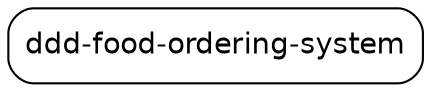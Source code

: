 digraph "ddd-food-ordering-system" {
  node [shape="box",style="rounded",fontname="Helvetica",fontsize="14"]
  edge [fontsize="10",fontname="Helvetica"]

  // Node Definitions:
  "com.xl1.ddd:ddd-food-ordering-system:pom:compile"[label=<ddd-food-ordering-system>]

  // Edge Definitions:
}